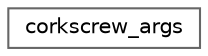 digraph "Graphical Class Hierarchy"
{
 // INTERACTIVE_SVG=YES
 // LATEX_PDF_SIZE
  bgcolor="transparent";
  edge [fontname=Helvetica,fontsize=10,labelfontname=Helvetica,labelfontsize=10];
  node [fontname=Helvetica,fontsize=10,shape=box,height=0.2,width=0.4];
  rankdir="LR";
  Node0 [id="Node000000",label="corkscrew_args",height=0.2,width=0.4,color="grey40", fillcolor="white", style="filled",URL="$dd/d43/_festival_stick_8ino.html#d1/dd1/structcorkscrew__args",tooltip=" "];
}
